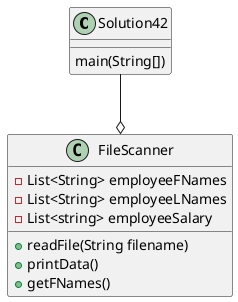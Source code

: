 /*
 *  UCF COP3330 Fall 2021 Assignment 4 Solutions
 *  Copyright 2021 Joshua Davis
 */

@startuml
'https://plantuml.com/sequence-diagram

Class Solution42{
    main(String[])
    ' FileScanner fs = new FileScanner()
    ' fs.readFile
    ' fs.printData
}

Class FileScanner{
    -List<String> employeeFNames
    -List<String> employeeLNames
    -List<string> employeeSalary

    +readFile(String filename)
    +printData()
    +getFNames()
}
Solution42 --o FileScanner
@enduml
